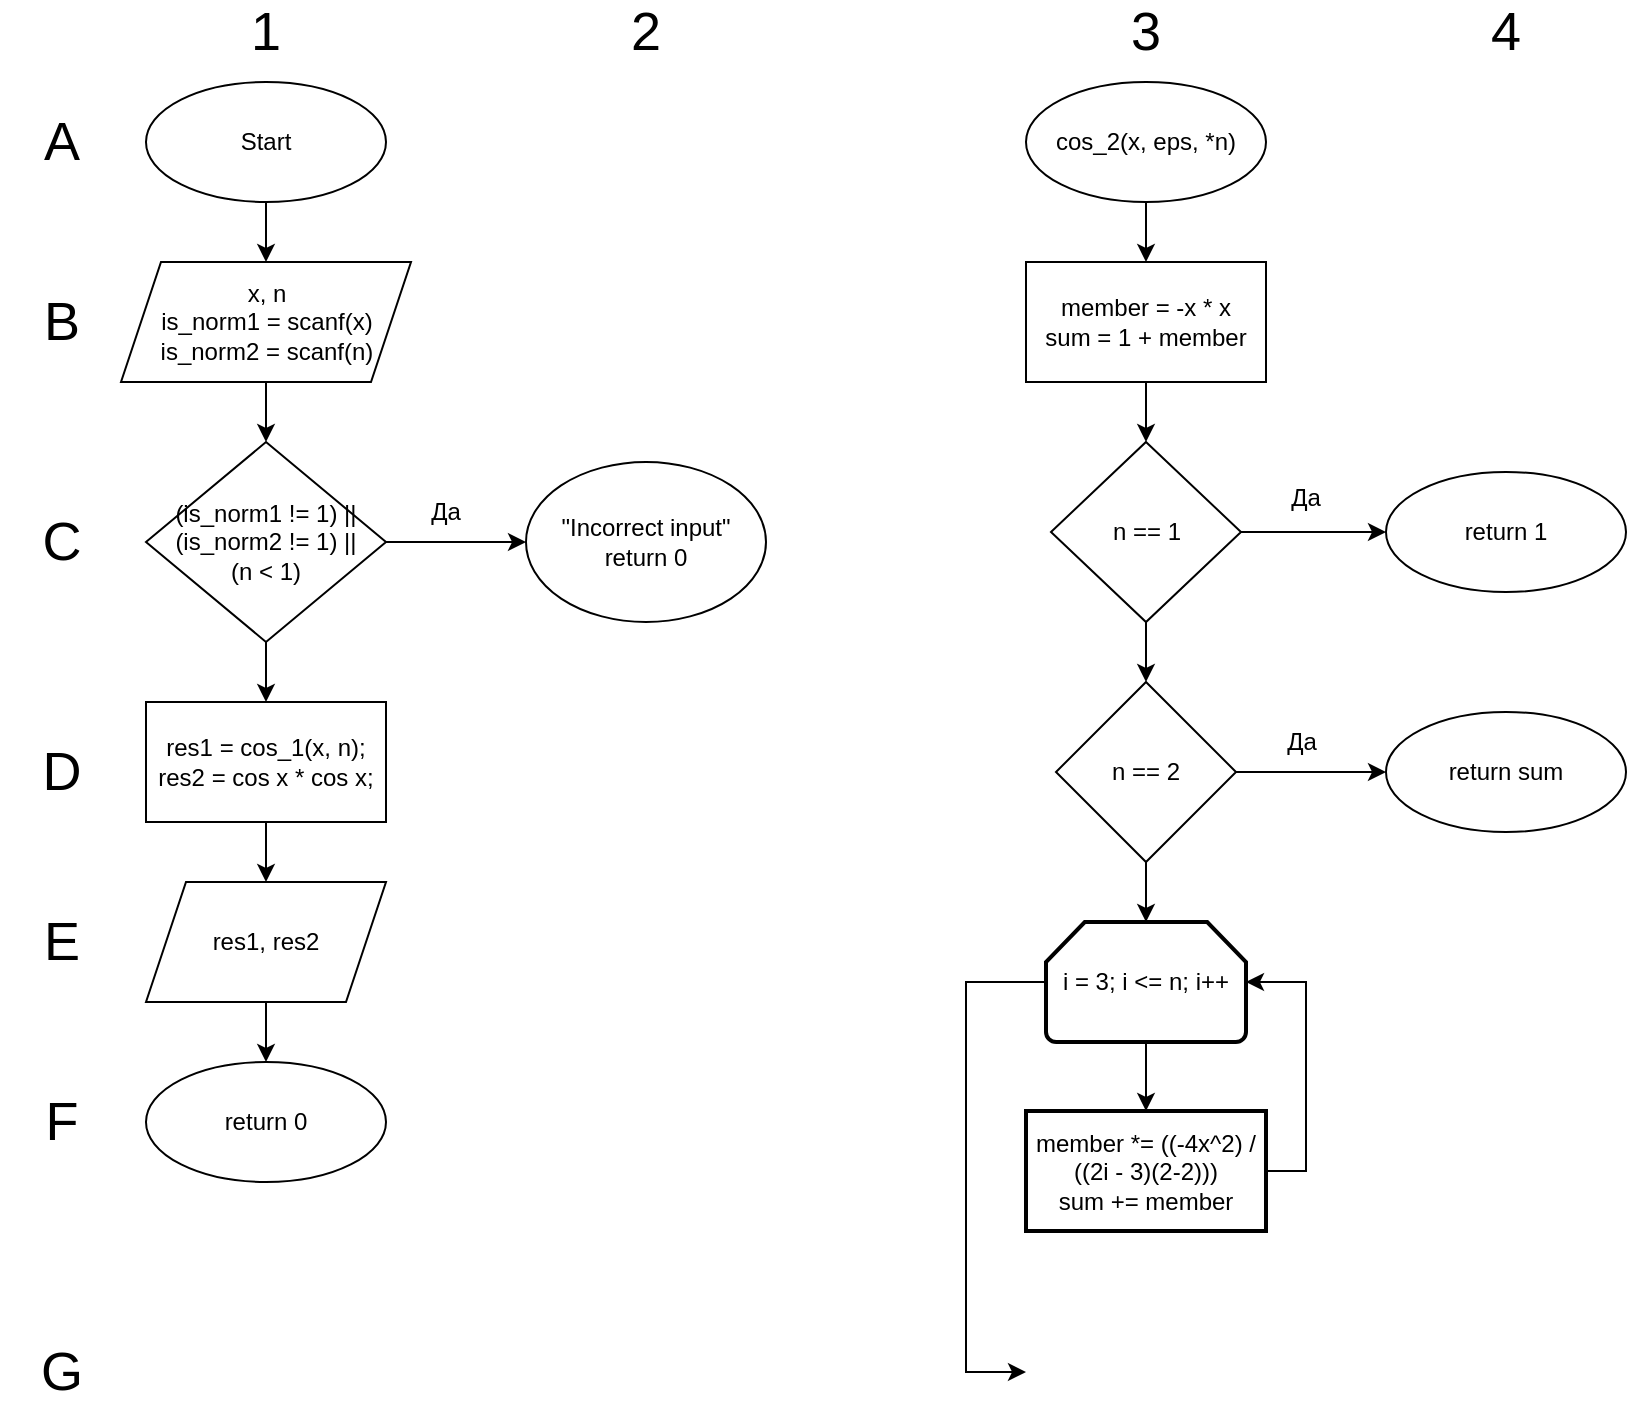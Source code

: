 <mxfile version="20.4.0" type="github">
  <diagram id="qTtcVOJ4ErR_S3zqV3l9" name="Страница 1">
    <mxGraphModel dx="1865" dy="1740" grid="1" gridSize="10" guides="1" tooltips="1" connect="1" arrows="1" fold="1" page="1" pageScale="1" pageWidth="827" pageHeight="1169" math="0" shadow="0">
      <root>
        <mxCell id="0" />
        <mxCell id="1" parent="0" />
        <mxCell id="7ulog912auHwQrE-v7mK-1" value="" style="edgeStyle=orthogonalEdgeStyle;rounded=0;orthogonalLoop=1;jettySize=auto;html=1;" edge="1" parent="1" source="7ulog912auHwQrE-v7mK-2" target="7ulog912auHwQrE-v7mK-4">
          <mxGeometry relative="1" as="geometry" />
        </mxCell>
        <mxCell id="7ulog912auHwQrE-v7mK-2" value="Start" style="ellipse;whiteSpace=wrap;html=1;" vertex="1" parent="1">
          <mxGeometry x="60" y="10" width="120" height="60" as="geometry" />
        </mxCell>
        <mxCell id="7ulog912auHwQrE-v7mK-3" value="" style="edgeStyle=orthogonalEdgeStyle;rounded=0;orthogonalLoop=1;jettySize=auto;html=1;" edge="1" parent="1" source="7ulog912auHwQrE-v7mK-4" target="7ulog912auHwQrE-v7mK-7">
          <mxGeometry relative="1" as="geometry" />
        </mxCell>
        <mxCell id="7ulog912auHwQrE-v7mK-4" value="x, n&lt;br&gt;is_norm1 = scanf(x)&lt;br&gt;is_norm2 = scanf(n)" style="shape=parallelogram;perimeter=parallelogramPerimeter;whiteSpace=wrap;html=1;fixedSize=1;" vertex="1" parent="1">
          <mxGeometry x="47.5" y="100" width="145" height="60" as="geometry" />
        </mxCell>
        <mxCell id="7ulog912auHwQrE-v7mK-5" value="" style="edgeStyle=orthogonalEdgeStyle;rounded=0;orthogonalLoop=1;jettySize=auto;html=1;" edge="1" parent="1" source="7ulog912auHwQrE-v7mK-7">
          <mxGeometry relative="1" as="geometry">
            <mxPoint x="250" y="240" as="targetPoint" />
          </mxGeometry>
        </mxCell>
        <mxCell id="7ulog912auHwQrE-v7mK-6" value="" style="edgeStyle=orthogonalEdgeStyle;rounded=0;orthogonalLoop=1;jettySize=auto;html=1;" edge="1" parent="1" source="7ulog912auHwQrE-v7mK-7" target="7ulog912auHwQrE-v7mK-10">
          <mxGeometry relative="1" as="geometry" />
        </mxCell>
        <mxCell id="7ulog912auHwQrE-v7mK-7" value="(is_norm1 != 1) ||&lt;br&gt;(is_norm2 != 1) ||&lt;br&gt;(n &amp;lt; 1)" style="rhombus;whiteSpace=wrap;html=1;" vertex="1" parent="1">
          <mxGeometry x="60" y="190" width="120" height="100" as="geometry" />
        </mxCell>
        <mxCell id="7ulog912auHwQrE-v7mK-8" value="&quot;Incorrect input&quot;&lt;br&gt;return 0" style="ellipse;whiteSpace=wrap;html=1;" vertex="1" parent="1">
          <mxGeometry x="250" y="200" width="120" height="80" as="geometry" />
        </mxCell>
        <mxCell id="7ulog912auHwQrE-v7mK-9" value="" style="edgeStyle=orthogonalEdgeStyle;rounded=0;orthogonalLoop=1;jettySize=auto;html=1;" edge="1" parent="1" source="7ulog912auHwQrE-v7mK-10" target="7ulog912auHwQrE-v7mK-12">
          <mxGeometry relative="1" as="geometry" />
        </mxCell>
        <mxCell id="7ulog912auHwQrE-v7mK-10" value="res1 = cos_1(x, n);&lt;br&gt;res2 = cos x * cos x;" style="whiteSpace=wrap;html=1;" vertex="1" parent="1">
          <mxGeometry x="60" y="320" width="120" height="60" as="geometry" />
        </mxCell>
        <mxCell id="7ulog912auHwQrE-v7mK-11" value="" style="edgeStyle=orthogonalEdgeStyle;rounded=0;orthogonalLoop=1;jettySize=auto;html=1;" edge="1" parent="1" source="7ulog912auHwQrE-v7mK-12" target="7ulog912auHwQrE-v7mK-13">
          <mxGeometry relative="1" as="geometry" />
        </mxCell>
        <mxCell id="7ulog912auHwQrE-v7mK-12" value="res1, res2" style="shape=parallelogram;perimeter=parallelogramPerimeter;whiteSpace=wrap;html=1;fixedSize=1;" vertex="1" parent="1">
          <mxGeometry x="60" y="410" width="120" height="60" as="geometry" />
        </mxCell>
        <mxCell id="7ulog912auHwQrE-v7mK-13" value="return 0" style="ellipse;whiteSpace=wrap;html=1;" vertex="1" parent="1">
          <mxGeometry x="60" y="500" width="120" height="60" as="geometry" />
        </mxCell>
        <mxCell id="7ulog912auHwQrE-v7mK-14" value="" style="edgeStyle=orthogonalEdgeStyle;rounded=0;orthogonalLoop=1;jettySize=auto;html=1;" edge="1" parent="1" source="7ulog912auHwQrE-v7mK-15" target="7ulog912auHwQrE-v7mK-17">
          <mxGeometry relative="1" as="geometry" />
        </mxCell>
        <mxCell id="7ulog912auHwQrE-v7mK-15" value="cos_2(x, eps, *n)" style="ellipse;whiteSpace=wrap;html=1;" vertex="1" parent="1">
          <mxGeometry x="500" y="10" width="120" height="60" as="geometry" />
        </mxCell>
        <mxCell id="7ulog912auHwQrE-v7mK-16" value="" style="edgeStyle=orthogonalEdgeStyle;rounded=0;orthogonalLoop=1;jettySize=auto;html=1;" edge="1" parent="1" source="7ulog912auHwQrE-v7mK-17" target="7ulog912auHwQrE-v7mK-20">
          <mxGeometry relative="1" as="geometry" />
        </mxCell>
        <mxCell id="7ulog912auHwQrE-v7mK-17" value="member = -x * x&lt;br&gt;sum = 1 + member" style="whiteSpace=wrap;html=1;" vertex="1" parent="1">
          <mxGeometry x="500" y="100" width="120" height="60" as="geometry" />
        </mxCell>
        <mxCell id="7ulog912auHwQrE-v7mK-18" value="" style="edgeStyle=orthogonalEdgeStyle;rounded=0;orthogonalLoop=1;jettySize=auto;html=1;" edge="1" parent="1" source="7ulog912auHwQrE-v7mK-20" target="7ulog912auHwQrE-v7mK-21">
          <mxGeometry relative="1" as="geometry" />
        </mxCell>
        <mxCell id="7ulog912auHwQrE-v7mK-19" value="" style="edgeStyle=orthogonalEdgeStyle;rounded=0;orthogonalLoop=1;jettySize=auto;html=1;" edge="1" parent="1" source="7ulog912auHwQrE-v7mK-20" target="7ulog912auHwQrE-v7mK-24">
          <mxGeometry relative="1" as="geometry" />
        </mxCell>
        <mxCell id="7ulog912auHwQrE-v7mK-20" value="n == 1" style="rhombus;whiteSpace=wrap;html=1;" vertex="1" parent="1">
          <mxGeometry x="512.5" y="190" width="95" height="90" as="geometry" />
        </mxCell>
        <mxCell id="7ulog912auHwQrE-v7mK-21" value="return 1" style="ellipse;whiteSpace=wrap;html=1;" vertex="1" parent="1">
          <mxGeometry x="680" y="205" width="120" height="60" as="geometry" />
        </mxCell>
        <mxCell id="7ulog912auHwQrE-v7mK-22" value="" style="edgeStyle=orthogonalEdgeStyle;rounded=0;orthogonalLoop=1;jettySize=auto;html=1;" edge="1" parent="1" source="7ulog912auHwQrE-v7mK-24" target="7ulog912auHwQrE-v7mK-25">
          <mxGeometry relative="1" as="geometry" />
        </mxCell>
        <mxCell id="7ulog912auHwQrE-v7mK-23" value="" style="edgeStyle=orthogonalEdgeStyle;rounded=0;orthogonalLoop=1;jettySize=auto;html=1;" edge="1" parent="1" source="7ulog912auHwQrE-v7mK-24">
          <mxGeometry relative="1" as="geometry">
            <mxPoint x="560" y="430" as="targetPoint" />
          </mxGeometry>
        </mxCell>
        <mxCell id="7ulog912auHwQrE-v7mK-24" value="n == 2" style="rhombus;whiteSpace=wrap;html=1;" vertex="1" parent="1">
          <mxGeometry x="515" y="310" width="90" height="90" as="geometry" />
        </mxCell>
        <mxCell id="7ulog912auHwQrE-v7mK-25" value="return sum" style="ellipse;whiteSpace=wrap;html=1;" vertex="1" parent="1">
          <mxGeometry x="680" y="325" width="120" height="60" as="geometry" />
        </mxCell>
        <mxCell id="7ulog912auHwQrE-v7mK-26" value="" style="edgeStyle=orthogonalEdgeStyle;rounded=0;orthogonalLoop=1;jettySize=auto;html=1;" edge="1" parent="1" source="7ulog912auHwQrE-v7mK-28" target="7ulog912auHwQrE-v7mK-30">
          <mxGeometry relative="1" as="geometry" />
        </mxCell>
        <mxCell id="7ulog912auHwQrE-v7mK-27" style="edgeStyle=orthogonalEdgeStyle;rounded=0;orthogonalLoop=1;jettySize=auto;html=1;exitX=0;exitY=0.5;exitDx=0;exitDy=0;exitPerimeter=0;entryX=0;entryY=0.5;entryDx=0;entryDy=0;" edge="1" parent="1" source="7ulog912auHwQrE-v7mK-28">
          <mxGeometry relative="1" as="geometry">
            <mxPoint x="500" y="655" as="targetPoint" />
            <Array as="points">
              <mxPoint x="470" y="460" />
              <mxPoint x="470" y="655" />
            </Array>
          </mxGeometry>
        </mxCell>
        <mxCell id="7ulog912auHwQrE-v7mK-28" value="i = 3; i &amp;lt;= n; i++" style="strokeWidth=2;html=1;shape=mxgraph.flowchart.loop_limit;whiteSpace=wrap;" vertex="1" parent="1">
          <mxGeometry x="510" y="430" width="100" height="60" as="geometry" />
        </mxCell>
        <mxCell id="7ulog912auHwQrE-v7mK-29" style="edgeStyle=orthogonalEdgeStyle;rounded=0;orthogonalLoop=1;jettySize=auto;html=1;exitX=1;exitY=0.5;exitDx=0;exitDy=0;entryX=1;entryY=0.5;entryDx=0;entryDy=0;entryPerimeter=0;" edge="1" parent="1" source="7ulog912auHwQrE-v7mK-30" target="7ulog912auHwQrE-v7mK-28">
          <mxGeometry relative="1" as="geometry" />
        </mxCell>
        <mxCell id="7ulog912auHwQrE-v7mK-30" value="member *= ((-4x^2) / ((2i - 3)(2-2)))&lt;br&gt;sum += member" style="whiteSpace=wrap;html=1;strokeWidth=2;" vertex="1" parent="1">
          <mxGeometry x="500" y="524.5" width="120" height="60" as="geometry" />
        </mxCell>
        <mxCell id="7ulog912auHwQrE-v7mK-31" value="Да" style="text;html=1;strokeColor=none;fillColor=none;align=center;verticalAlign=middle;whiteSpace=wrap;rounded=0;" vertex="1" parent="1">
          <mxGeometry x="180" y="210" width="60" height="30" as="geometry" />
        </mxCell>
        <mxCell id="7ulog912auHwQrE-v7mK-32" value="Да" style="text;html=1;strokeColor=none;fillColor=none;align=center;verticalAlign=middle;whiteSpace=wrap;rounded=0;" vertex="1" parent="1">
          <mxGeometry x="610" y="200" width="60" height="35" as="geometry" />
        </mxCell>
        <mxCell id="7ulog912auHwQrE-v7mK-33" value="Да" style="text;html=1;strokeColor=none;fillColor=none;align=center;verticalAlign=middle;whiteSpace=wrap;rounded=0;" vertex="1" parent="1">
          <mxGeometry x="607.5" y="325" width="60" height="30" as="geometry" />
        </mxCell>
        <mxCell id="7ulog912auHwQrE-v7mK-34" value="&lt;font style=&quot;font-size: 27px;&quot;&gt;A&lt;/font&gt;" style="text;html=1;strokeColor=none;fillColor=none;align=center;verticalAlign=middle;whiteSpace=wrap;rounded=0;strokeWidth=10;" vertex="1" parent="1">
          <mxGeometry x="-12.5" y="25" width="60" height="30" as="geometry" />
        </mxCell>
        <mxCell id="7ulog912auHwQrE-v7mK-35" value="&lt;font style=&quot;font-size: 27px;&quot;&gt;B&lt;/font&gt;" style="text;html=1;strokeColor=none;fillColor=none;align=center;verticalAlign=middle;whiteSpace=wrap;rounded=0;strokeWidth=10;" vertex="1" parent="1">
          <mxGeometry x="-12.5" y="115" width="60" height="30" as="geometry" />
        </mxCell>
        <mxCell id="7ulog912auHwQrE-v7mK-36" value="&lt;font style=&quot;font-size: 27px;&quot;&gt;C&lt;/font&gt;" style="text;html=1;strokeColor=none;fillColor=none;align=center;verticalAlign=middle;whiteSpace=wrap;rounded=0;strokeWidth=10;" vertex="1" parent="1">
          <mxGeometry x="-12.5" y="225" width="60" height="30" as="geometry" />
        </mxCell>
        <mxCell id="7ulog912auHwQrE-v7mK-37" value="&lt;font style=&quot;font-size: 27px;&quot;&gt;D&lt;/font&gt;" style="text;html=1;strokeColor=none;fillColor=none;align=center;verticalAlign=middle;whiteSpace=wrap;rounded=0;strokeWidth=10;" vertex="1" parent="1">
          <mxGeometry x="-12.5" y="340" width="60" height="30" as="geometry" />
        </mxCell>
        <mxCell id="7ulog912auHwQrE-v7mK-38" value="&lt;font style=&quot;font-size: 27px;&quot;&gt;E&lt;/font&gt;" style="text;html=1;strokeColor=none;fillColor=none;align=center;verticalAlign=middle;whiteSpace=wrap;rounded=0;strokeWidth=10;" vertex="1" parent="1">
          <mxGeometry x="-12.5" y="425" width="60" height="30" as="geometry" />
        </mxCell>
        <mxCell id="7ulog912auHwQrE-v7mK-39" value="&lt;font style=&quot;font-size: 27px;&quot;&gt;F&lt;/font&gt;" style="text;html=1;strokeColor=none;fillColor=none;align=center;verticalAlign=middle;whiteSpace=wrap;rounded=0;strokeWidth=10;" vertex="1" parent="1">
          <mxGeometry x="-12.5" y="515" width="60" height="30" as="geometry" />
        </mxCell>
        <mxCell id="7ulog912auHwQrE-v7mK-40" value="&lt;font style=&quot;font-size: 27px;&quot;&gt;G&lt;/font&gt;" style="text;html=1;strokeColor=none;fillColor=none;align=center;verticalAlign=middle;whiteSpace=wrap;rounded=0;strokeWidth=10;" vertex="1" parent="1">
          <mxGeometry x="-12.5" y="640" width="60" height="30" as="geometry" />
        </mxCell>
        <mxCell id="7ulog912auHwQrE-v7mK-41" value="&lt;font style=&quot;font-size: 27px;&quot;&gt;1&lt;/font&gt;" style="text;html=1;strokeColor=none;fillColor=none;align=center;verticalAlign=middle;whiteSpace=wrap;rounded=0;strokeWidth=10;" vertex="1" parent="1">
          <mxGeometry x="90" y="-30" width="60" height="30" as="geometry" />
        </mxCell>
        <mxCell id="7ulog912auHwQrE-v7mK-42" value="&lt;font style=&quot;font-size: 27px;&quot;&gt;2&lt;/font&gt;" style="text;html=1;strokeColor=none;fillColor=none;align=center;verticalAlign=middle;whiteSpace=wrap;rounded=0;strokeWidth=10;" vertex="1" parent="1">
          <mxGeometry x="280" y="-30" width="60" height="30" as="geometry" />
        </mxCell>
        <mxCell id="7ulog912auHwQrE-v7mK-43" value="&lt;font style=&quot;font-size: 27px;&quot;&gt;3&lt;/font&gt;" style="text;html=1;strokeColor=none;fillColor=none;align=center;verticalAlign=middle;whiteSpace=wrap;rounded=0;strokeWidth=10;" vertex="1" parent="1">
          <mxGeometry x="530" y="-30" width="60" height="30" as="geometry" />
        </mxCell>
        <mxCell id="7ulog912auHwQrE-v7mK-44" value="&lt;font style=&quot;font-size: 27px;&quot;&gt;4&lt;/font&gt;" style="text;html=1;strokeColor=none;fillColor=none;align=center;verticalAlign=middle;whiteSpace=wrap;rounded=0;strokeWidth=10;" vertex="1" parent="1">
          <mxGeometry x="710" y="-30" width="60" height="30" as="geometry" />
        </mxCell>
      </root>
    </mxGraphModel>
  </diagram>
</mxfile>

